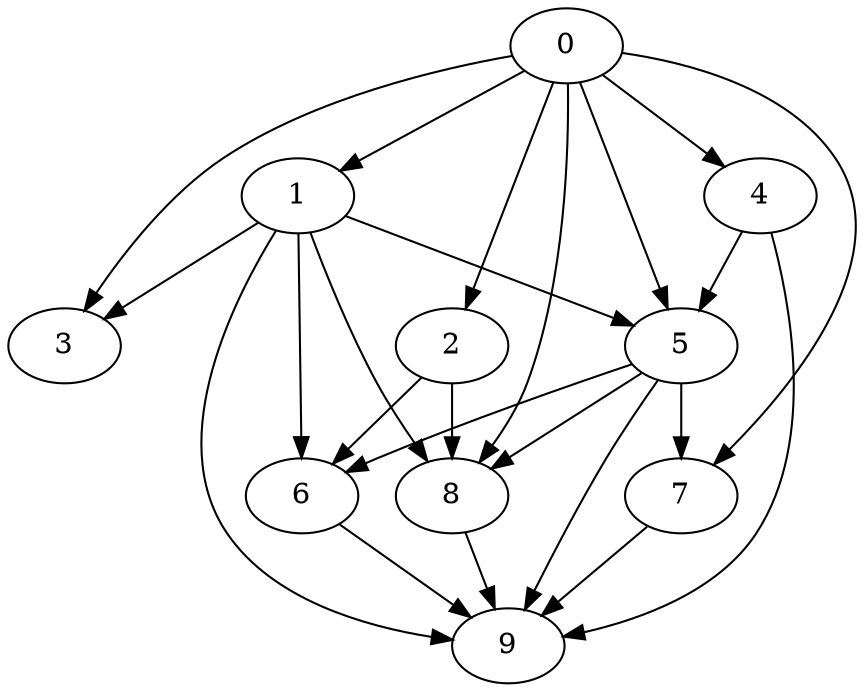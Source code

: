 digraph "Random_Nodes_10_Density_2.30_CCR_0.10_WeightType_Random" {
	graph [CCR=0.1,
		Density=2.3,
		"No of edges"=23,
		"No of nodes"=10,
		"Node concurrency"=-1,
		"Total sequential time"=1491
	];
	0	[Weight=192];
	1	[Weight=128];
	0 -> 1	[Weight=10];
	2	[Weight=192];
	0 -> 2	[Weight=9];
	3	[Weight=170];
	0 -> 3	[Weight=3];
	4	[Weight=85];
	0 -> 4	[Weight=4];
	5	[Weight=213];
	0 -> 5	[Weight=4];
	7	[Weight=213];
	0 -> 7	[Weight=6];
	8	[Weight=85];
	0 -> 8	[Weight=7];
	1 -> 3	[Weight=7];
	1 -> 5	[Weight=8];
	6	[Weight=64];
	1 -> 6	[Weight=7];
	1 -> 8	[Weight=6];
	9	[Weight=149];
	1 -> 9	[Weight=10];
	2 -> 6	[Weight=2];
	2 -> 8	[Weight=6];
	4 -> 5	[Weight=10];
	4 -> 9	[Weight=9];
	5 -> 6	[Weight=8];
	5 -> 7	[Weight=8];
	5 -> 8	[Weight=7];
	5 -> 9	[Weight=6];
	6 -> 9	[Weight=2];
	7 -> 9	[Weight=4];
	8 -> 9	[Weight=6];
}
